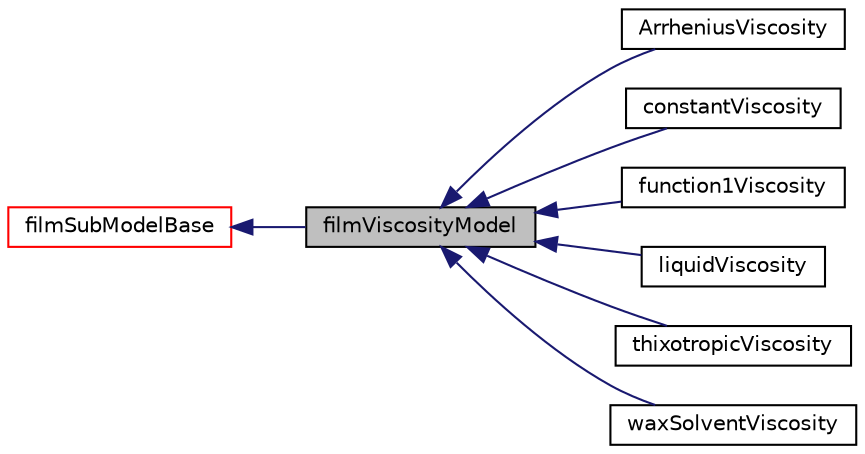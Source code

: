 digraph "filmViscosityModel"
{
  bgcolor="transparent";
  edge [fontname="Helvetica",fontsize="10",labelfontname="Helvetica",labelfontsize="10"];
  node [fontname="Helvetica",fontsize="10",shape=record];
  rankdir="LR";
  Node1 [label="filmViscosityModel",height=0.2,width=0.4,color="black", fillcolor="grey75", style="filled" fontcolor="black"];
  Node2 -> Node1 [dir="back",color="midnightblue",fontsize="10",style="solid",fontname="Helvetica"];
  Node2 [label="filmSubModelBase",height=0.2,width=0.4,color="red",URL="$classFoam_1_1regionModels_1_1surfaceFilmModels_1_1filmSubModelBase.html",tooltip="Base class for surface film sub-models. "];
  Node1 -> Node3 [dir="back",color="midnightblue",fontsize="10",style="solid",fontname="Helvetica"];
  Node3 [label="ArrheniusViscosity",height=0.2,width=0.4,color="black",URL="$classFoam_1_1regionModels_1_1surfaceFilmModels_1_1ArrheniusViscosity.html",tooltip="The Arrhenius temperature-dependent viscosity model multiplies the viscosity of a base model by an Ar..."];
  Node1 -> Node4 [dir="back",color="midnightblue",fontsize="10",style="solid",fontname="Helvetica"];
  Node4 [label="constantViscosity",height=0.2,width=0.4,color="black",URL="$classFoam_1_1regionModels_1_1surfaceFilmModels_1_1constantViscosity.html",tooltip="Constant viscosity model. "];
  Node1 -> Node5 [dir="back",color="midnightblue",fontsize="10",style="solid",fontname="Helvetica"];
  Node5 [label="function1Viscosity",height=0.2,width=0.4,color="black",URL="$classFoam_1_1regionModels_1_1surfaceFilmModels_1_1function1Viscosity.html",tooltip="The Foam::Function1 temperature-dependent viscosity model multiplies the viscosity of a base model by..."];
  Node1 -> Node6 [dir="back",color="midnightblue",fontsize="10",style="solid",fontname="Helvetica"];
  Node6 [label="liquidViscosity",height=0.2,width=0.4,color="black",URL="$classFoam_1_1regionModels_1_1surfaceFilmModels_1_1liquidViscosity.html",tooltip="liquidViscosity viscosity model "];
  Node1 -> Node7 [dir="back",color="midnightblue",fontsize="10",style="solid",fontname="Helvetica"];
  Node7 [label="thixotropicViscosity",height=0.2,width=0.4,color="black",URL="$classFoam_1_1regionModels_1_1surfaceFilmModels_1_1thixotropicViscosity.html",tooltip="Thixotropic viscosity model based on the evolution of the structural parameter : "];
  Node1 -> Node8 [dir="back",color="midnightblue",fontsize="10",style="solid",fontname="Helvetica"];
  Node8 [label="waxSolventViscosity",height=0.2,width=0.4,color="black",URL="$classFoam_1_1regionModels_1_1surfaceFilmModels_1_1waxSolventViscosity.html",tooltip="Wax solvent mixture viscosity model. "];
}
